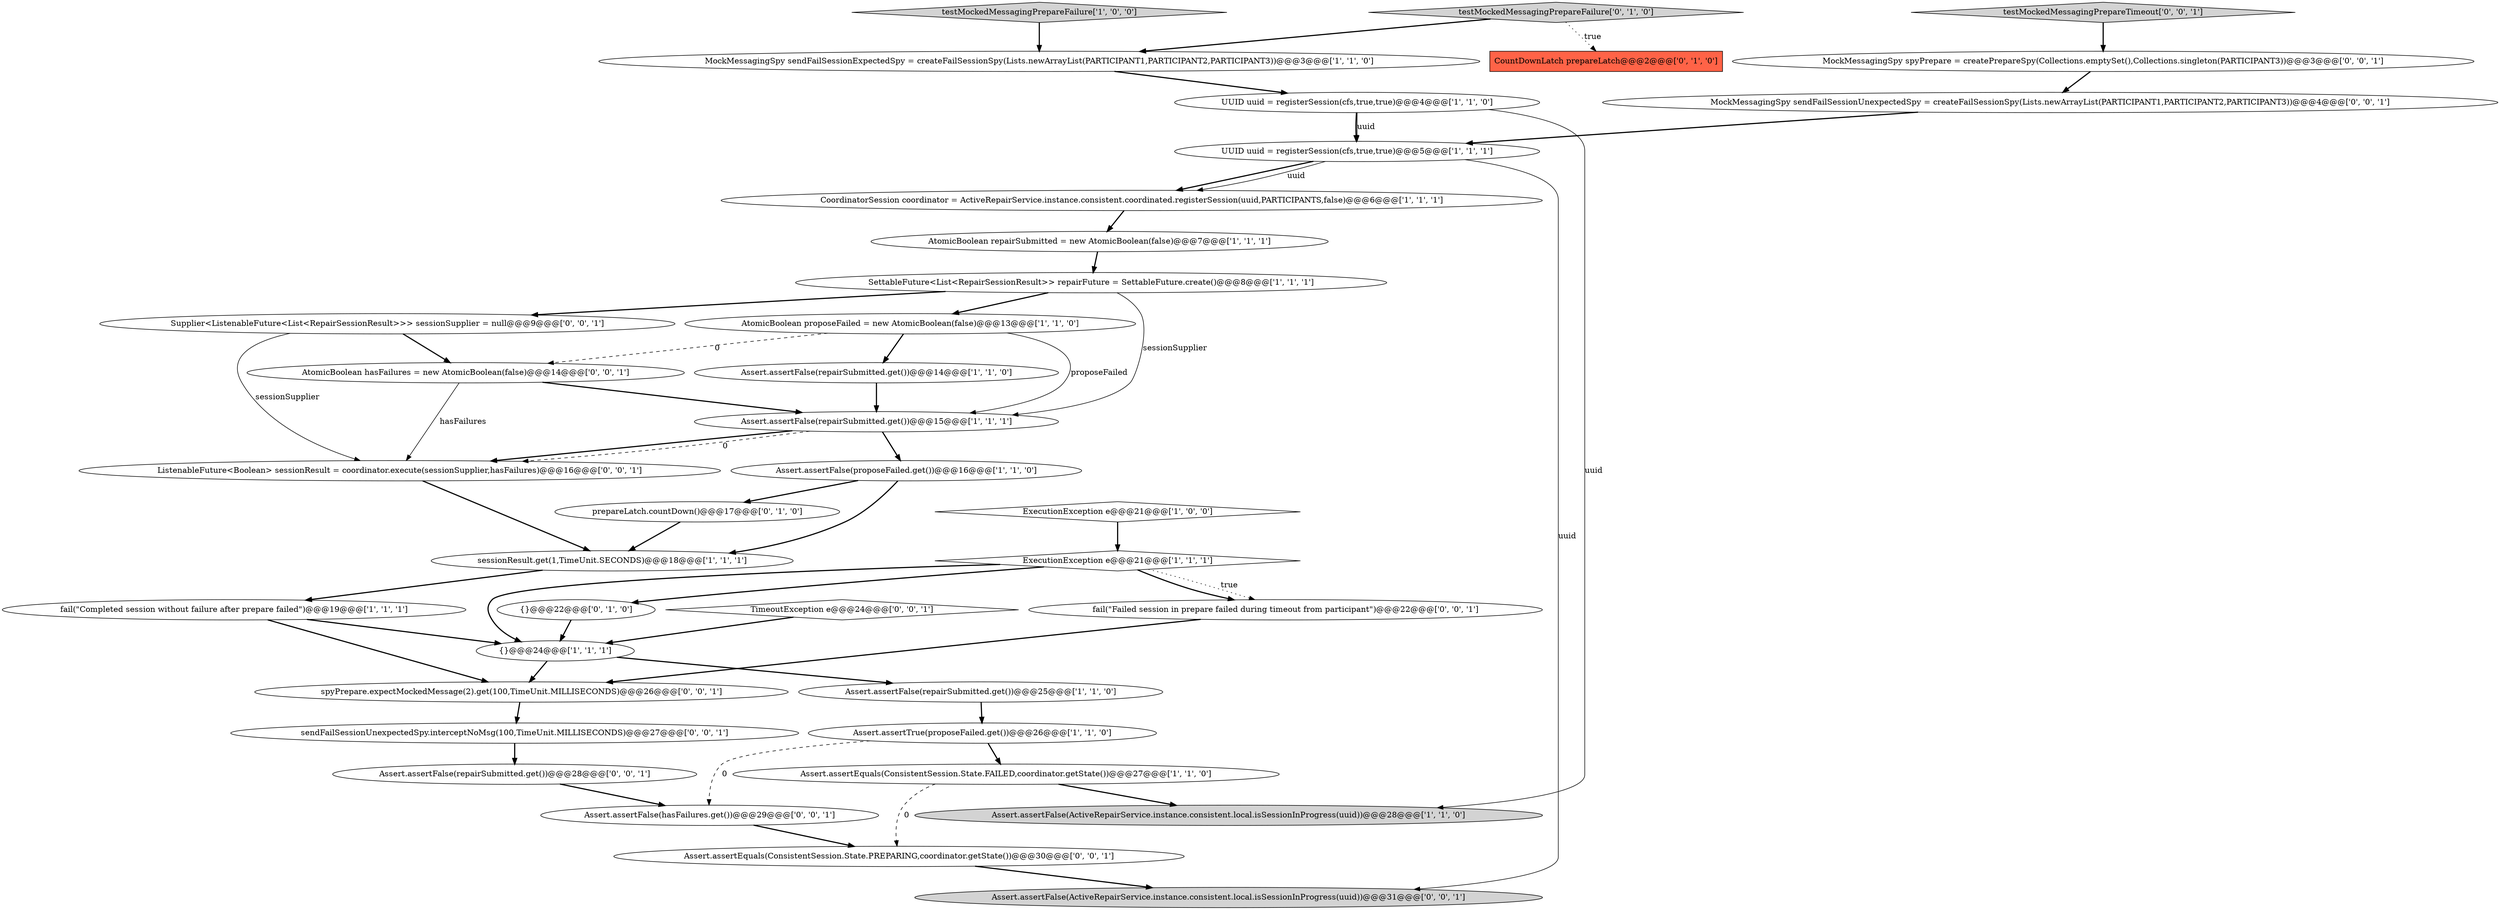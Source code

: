 digraph {
37 [style = filled, label = "Assert.assertFalse(repairSubmitted.get())@@@28@@@['0', '0', '1']", fillcolor = white, shape = ellipse image = "AAA0AAABBB3BBB"];
12 [style = filled, label = "Assert.assertFalse(ActiveRepairService.instance.consistent.local.isSessionInProgress(uuid))@@@28@@@['1', '1', '0']", fillcolor = lightgray, shape = ellipse image = "AAA0AAABBB1BBB"];
2 [style = filled, label = "testMockedMessagingPrepareFailure['1', '0', '0']", fillcolor = lightgray, shape = diamond image = "AAA0AAABBB1BBB"];
30 [style = filled, label = "Assert.assertFalse(ActiveRepairService.instance.consistent.local.isSessionInProgress(uuid))@@@31@@@['0', '0', '1']", fillcolor = lightgray, shape = ellipse image = "AAA0AAABBB3BBB"];
34 [style = filled, label = "fail(\"Failed session in prepare failed during timeout from participant\")@@@22@@@['0', '0', '1']", fillcolor = white, shape = ellipse image = "AAA0AAABBB3BBB"];
29 [style = filled, label = "MockMessagingSpy sendFailSessionUnexpectedSpy = createFailSessionSpy(Lists.newArrayList(PARTICIPANT1,PARTICIPANT2,PARTICIPANT3))@@@4@@@['0', '0', '1']", fillcolor = white, shape = ellipse image = "AAA0AAABBB3BBB"];
28 [style = filled, label = "Supplier<ListenableFuture<List<RepairSessionResult>>> sessionSupplier = null@@@9@@@['0', '0', '1']", fillcolor = white, shape = ellipse image = "AAA0AAABBB3BBB"];
9 [style = filled, label = "ExecutionException e@@@21@@@['1', '1', '1']", fillcolor = white, shape = diamond image = "AAA0AAABBB1BBB"];
10 [style = filled, label = "CoordinatorSession coordinator = ActiveRepairService.instance.consistent.coordinated.registerSession(uuid,PARTICIPANTS,false)@@@6@@@['1', '1', '1']", fillcolor = white, shape = ellipse image = "AAA0AAABBB1BBB"];
27 [style = filled, label = "AtomicBoolean hasFailures = new AtomicBoolean(false)@@@14@@@['0', '0', '1']", fillcolor = white, shape = ellipse image = "AAA0AAABBB3BBB"];
20 [style = filled, label = "{}@@@22@@@['0', '1', '0']", fillcolor = white, shape = ellipse image = "AAA0AAABBB2BBB"];
14 [style = filled, label = "Assert.assertEquals(ConsistentSession.State.FAILED,coordinator.getState())@@@27@@@['1', '1', '0']", fillcolor = white, shape = ellipse image = "AAA0AAABBB1BBB"];
6 [style = filled, label = "AtomicBoolean repairSubmitted = new AtomicBoolean(false)@@@7@@@['1', '1', '1']", fillcolor = white, shape = ellipse image = "AAA0AAABBB1BBB"];
21 [style = filled, label = "CountDownLatch prepareLatch@@@2@@@['0', '1', '0']", fillcolor = tomato, shape = box image = "AAA1AAABBB2BBB"];
26 [style = filled, label = "testMockedMessagingPrepareTimeout['0', '0', '1']", fillcolor = lightgray, shape = diamond image = "AAA0AAABBB3BBB"];
36 [style = filled, label = "spyPrepare.expectMockedMessage(2).get(100,TimeUnit.MILLISECONDS)@@@26@@@['0', '0', '1']", fillcolor = white, shape = ellipse image = "AAA0AAABBB3BBB"];
15 [style = filled, label = "Assert.assertTrue(proposeFailed.get())@@@26@@@['1', '1', '0']", fillcolor = white, shape = ellipse image = "AAA0AAABBB1BBB"];
18 [style = filled, label = "Assert.assertFalse(proposeFailed.get())@@@16@@@['1', '1', '0']", fillcolor = white, shape = ellipse image = "AAA0AAABBB1BBB"];
22 [style = filled, label = "testMockedMessagingPrepareFailure['0', '1', '0']", fillcolor = lightgray, shape = diamond image = "AAA0AAABBB2BBB"];
33 [style = filled, label = "ListenableFuture<Boolean> sessionResult = coordinator.execute(sessionSupplier,hasFailures)@@@16@@@['0', '0', '1']", fillcolor = white, shape = ellipse image = "AAA0AAABBB3BBB"];
31 [style = filled, label = "TimeoutException e@@@24@@@['0', '0', '1']", fillcolor = white, shape = diamond image = "AAA0AAABBB3BBB"];
16 [style = filled, label = "AtomicBoolean proposeFailed = new AtomicBoolean(false)@@@13@@@['1', '1', '0']", fillcolor = white, shape = ellipse image = "AAA0AAABBB1BBB"];
1 [style = filled, label = "fail(\"Completed session without failure after prepare failed\")@@@19@@@['1', '1', '1']", fillcolor = white, shape = ellipse image = "AAA0AAABBB1BBB"];
32 [style = filled, label = "MockMessagingSpy spyPrepare = createPrepareSpy(Collections.emptySet(),Collections.singleton(PARTICIPANT3))@@@3@@@['0', '0', '1']", fillcolor = white, shape = ellipse image = "AAA0AAABBB3BBB"];
11 [style = filled, label = "UUID uuid = registerSession(cfs,true,true)@@@5@@@['1', '1', '1']", fillcolor = white, shape = ellipse image = "AAA0AAABBB1BBB"];
24 [style = filled, label = "Assert.assertEquals(ConsistentSession.State.PREPARING,coordinator.getState())@@@30@@@['0', '0', '1']", fillcolor = white, shape = ellipse image = "AAA0AAABBB3BBB"];
19 [style = filled, label = "SettableFuture<List<RepairSessionResult>> repairFuture = SettableFuture.create()@@@8@@@['1', '1', '1']", fillcolor = white, shape = ellipse image = "AAA0AAABBB1BBB"];
35 [style = filled, label = "Assert.assertFalse(hasFailures.get())@@@29@@@['0', '0', '1']", fillcolor = white, shape = ellipse image = "AAA0AAABBB3BBB"];
13 [style = filled, label = "Assert.assertFalse(repairSubmitted.get())@@@14@@@['1', '1', '0']", fillcolor = white, shape = ellipse image = "AAA0AAABBB1BBB"];
23 [style = filled, label = "prepareLatch.countDown()@@@17@@@['0', '1', '0']", fillcolor = white, shape = ellipse image = "AAA1AAABBB2BBB"];
8 [style = filled, label = "UUID uuid = registerSession(cfs,true,true)@@@4@@@['1', '1', '0']", fillcolor = white, shape = ellipse image = "AAA0AAABBB1BBB"];
25 [style = filled, label = "sendFailSessionUnexpectedSpy.interceptNoMsg(100,TimeUnit.MILLISECONDS)@@@27@@@['0', '0', '1']", fillcolor = white, shape = ellipse image = "AAA0AAABBB3BBB"];
5 [style = filled, label = "Assert.assertFalse(repairSubmitted.get())@@@25@@@['1', '1', '0']", fillcolor = white, shape = ellipse image = "AAA0AAABBB1BBB"];
17 [style = filled, label = "Assert.assertFalse(repairSubmitted.get())@@@15@@@['1', '1', '1']", fillcolor = white, shape = ellipse image = "AAA0AAABBB1BBB"];
3 [style = filled, label = "ExecutionException e@@@21@@@['1', '0', '0']", fillcolor = white, shape = diamond image = "AAA0AAABBB1BBB"];
4 [style = filled, label = "sessionResult.get(1,TimeUnit.SECONDS)@@@18@@@['1', '1', '1']", fillcolor = white, shape = ellipse image = "AAA0AAABBB1BBB"];
0 [style = filled, label = "{}@@@24@@@['1', '1', '1']", fillcolor = white, shape = ellipse image = "AAA0AAABBB1BBB"];
7 [style = filled, label = "MockMessagingSpy sendFailSessionExpectedSpy = createFailSessionSpy(Lists.newArrayList(PARTICIPANT1,PARTICIPANT2,PARTICIPANT3))@@@3@@@['1', '1', '0']", fillcolor = white, shape = ellipse image = "AAA0AAABBB1BBB"];
17->33 [style = bold, label=""];
7->8 [style = bold, label=""];
10->6 [style = bold, label=""];
33->4 [style = bold, label=""];
19->28 [style = bold, label=""];
15->35 [style = dashed, label="0"];
2->7 [style = bold, label=""];
13->17 [style = bold, label=""];
37->35 [style = bold, label=""];
9->20 [style = bold, label=""];
9->34 [style = dotted, label="true"];
34->36 [style = bold, label=""];
28->33 [style = solid, label="sessionSupplier"];
14->12 [style = bold, label=""];
36->25 [style = bold, label=""];
9->0 [style = bold, label=""];
6->19 [style = bold, label=""];
31->0 [style = bold, label=""];
16->13 [style = bold, label=""];
24->30 [style = bold, label=""];
16->27 [style = dashed, label="0"];
5->15 [style = bold, label=""];
8->11 [style = solid, label="uuid"];
4->1 [style = bold, label=""];
19->16 [style = bold, label=""];
28->27 [style = bold, label=""];
27->33 [style = solid, label="hasFailures"];
8->11 [style = bold, label=""];
11->10 [style = bold, label=""];
17->33 [style = dashed, label="0"];
14->24 [style = dashed, label="0"];
0->36 [style = bold, label=""];
15->14 [style = bold, label=""];
27->17 [style = bold, label=""];
22->7 [style = bold, label=""];
3->9 [style = bold, label=""];
26->32 [style = bold, label=""];
8->12 [style = solid, label="uuid"];
19->17 [style = solid, label="sessionSupplier"];
16->17 [style = solid, label="proposeFailed"];
1->36 [style = bold, label=""];
11->30 [style = solid, label="uuid"];
0->5 [style = bold, label=""];
20->0 [style = bold, label=""];
32->29 [style = bold, label=""];
25->37 [style = bold, label=""];
35->24 [style = bold, label=""];
23->4 [style = bold, label=""];
9->34 [style = bold, label=""];
11->10 [style = solid, label="uuid"];
18->4 [style = bold, label=""];
18->23 [style = bold, label=""];
29->11 [style = bold, label=""];
1->0 [style = bold, label=""];
22->21 [style = dotted, label="true"];
17->18 [style = bold, label=""];
}
